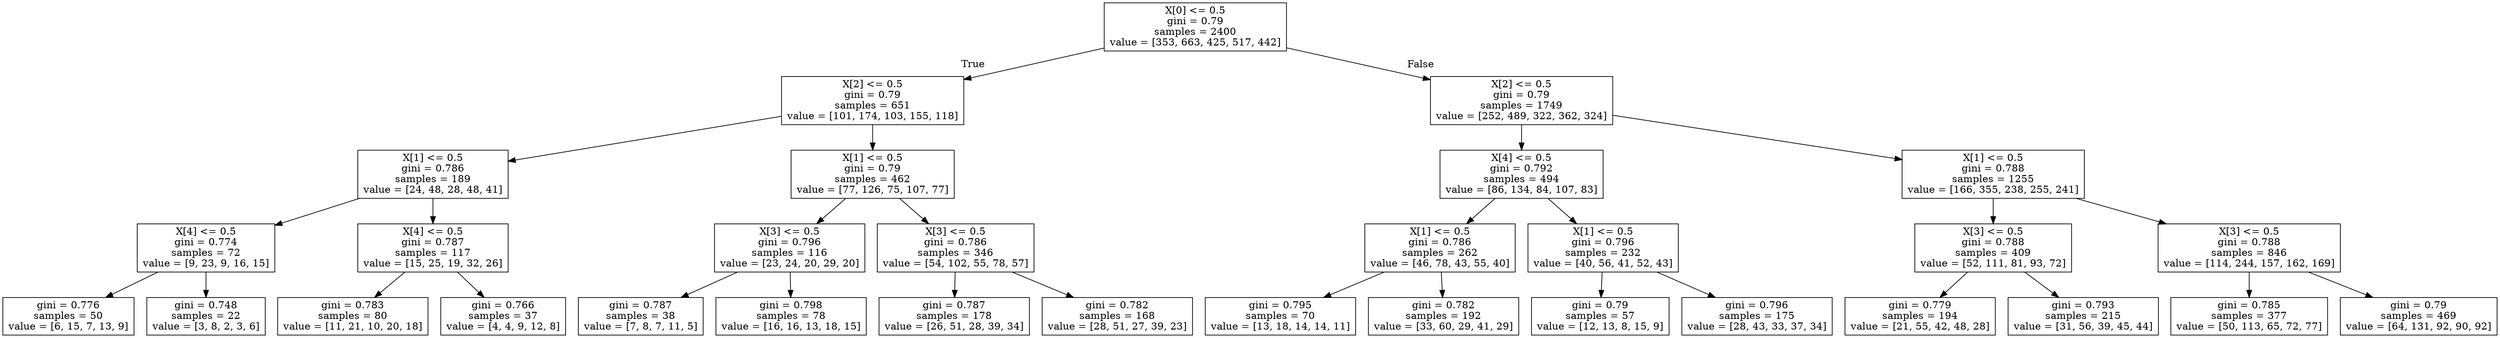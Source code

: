 digraph Tree {
node [shape=box] ;
0 [label="X[0] <= 0.5\ngini = 0.79\nsamples = 2400\nvalue = [353, 663, 425, 517, 442]"] ;
1 [label="X[2] <= 0.5\ngini = 0.79\nsamples = 651\nvalue = [101, 174, 103, 155, 118]"] ;
0 -> 1 [labeldistance=2.5, labelangle=45, headlabel="True"] ;
2 [label="X[1] <= 0.5\ngini = 0.786\nsamples = 189\nvalue = [24, 48, 28, 48, 41]"] ;
1 -> 2 ;
3 [label="X[4] <= 0.5\ngini = 0.774\nsamples = 72\nvalue = [9, 23, 9, 16, 15]"] ;
2 -> 3 ;
4 [label="gini = 0.776\nsamples = 50\nvalue = [6, 15, 7, 13, 9]"] ;
3 -> 4 ;
5 [label="gini = 0.748\nsamples = 22\nvalue = [3, 8, 2, 3, 6]"] ;
3 -> 5 ;
6 [label="X[4] <= 0.5\ngini = 0.787\nsamples = 117\nvalue = [15, 25, 19, 32, 26]"] ;
2 -> 6 ;
7 [label="gini = 0.783\nsamples = 80\nvalue = [11, 21, 10, 20, 18]"] ;
6 -> 7 ;
8 [label="gini = 0.766\nsamples = 37\nvalue = [4, 4, 9, 12, 8]"] ;
6 -> 8 ;
9 [label="X[1] <= 0.5\ngini = 0.79\nsamples = 462\nvalue = [77, 126, 75, 107, 77]"] ;
1 -> 9 ;
10 [label="X[3] <= 0.5\ngini = 0.796\nsamples = 116\nvalue = [23, 24, 20, 29, 20]"] ;
9 -> 10 ;
11 [label="gini = 0.787\nsamples = 38\nvalue = [7, 8, 7, 11, 5]"] ;
10 -> 11 ;
12 [label="gini = 0.798\nsamples = 78\nvalue = [16, 16, 13, 18, 15]"] ;
10 -> 12 ;
13 [label="X[3] <= 0.5\ngini = 0.786\nsamples = 346\nvalue = [54, 102, 55, 78, 57]"] ;
9 -> 13 ;
14 [label="gini = 0.787\nsamples = 178\nvalue = [26, 51, 28, 39, 34]"] ;
13 -> 14 ;
15 [label="gini = 0.782\nsamples = 168\nvalue = [28, 51, 27, 39, 23]"] ;
13 -> 15 ;
16 [label="X[2] <= 0.5\ngini = 0.79\nsamples = 1749\nvalue = [252, 489, 322, 362, 324]"] ;
0 -> 16 [labeldistance=2.5, labelangle=-45, headlabel="False"] ;
17 [label="X[4] <= 0.5\ngini = 0.792\nsamples = 494\nvalue = [86, 134, 84, 107, 83]"] ;
16 -> 17 ;
18 [label="X[1] <= 0.5\ngini = 0.786\nsamples = 262\nvalue = [46, 78, 43, 55, 40]"] ;
17 -> 18 ;
19 [label="gini = 0.795\nsamples = 70\nvalue = [13, 18, 14, 14, 11]"] ;
18 -> 19 ;
20 [label="gini = 0.782\nsamples = 192\nvalue = [33, 60, 29, 41, 29]"] ;
18 -> 20 ;
21 [label="X[1] <= 0.5\ngini = 0.796\nsamples = 232\nvalue = [40, 56, 41, 52, 43]"] ;
17 -> 21 ;
22 [label="gini = 0.79\nsamples = 57\nvalue = [12, 13, 8, 15, 9]"] ;
21 -> 22 ;
23 [label="gini = 0.796\nsamples = 175\nvalue = [28, 43, 33, 37, 34]"] ;
21 -> 23 ;
24 [label="X[1] <= 0.5\ngini = 0.788\nsamples = 1255\nvalue = [166, 355, 238, 255, 241]"] ;
16 -> 24 ;
25 [label="X[3] <= 0.5\ngini = 0.788\nsamples = 409\nvalue = [52, 111, 81, 93, 72]"] ;
24 -> 25 ;
26 [label="gini = 0.779\nsamples = 194\nvalue = [21, 55, 42, 48, 28]"] ;
25 -> 26 ;
27 [label="gini = 0.793\nsamples = 215\nvalue = [31, 56, 39, 45, 44]"] ;
25 -> 27 ;
28 [label="X[3] <= 0.5\ngini = 0.788\nsamples = 846\nvalue = [114, 244, 157, 162, 169]"] ;
24 -> 28 ;
29 [label="gini = 0.785\nsamples = 377\nvalue = [50, 113, 65, 72, 77]"] ;
28 -> 29 ;
30 [label="gini = 0.79\nsamples = 469\nvalue = [64, 131, 92, 90, 92]"] ;
28 -> 30 ;
}
